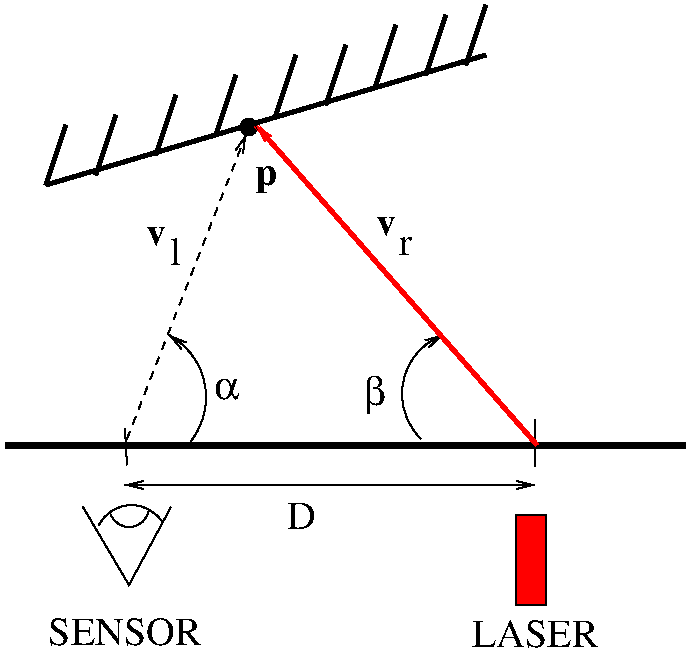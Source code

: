 #FIG 3.2
Landscape
Center
Inches
Letter  
100.00
Single
-2
1200 2
5 1 0 1 0 -1 50 0 -1 4.000 0 1 1 0 4569.469 5642.242 4988 5970 5093 5550 4823 5175
	0 0 1.00 60.00 120.00
5 1 0 1 0 -1 50 0 -1 4.000 0 0 1 0 7042.768 5617.307 6713 5955 6578 5535 6878 5175
	0 0 1.00 60.00 120.00
6 4178 6449 4838 7050
5 1 0 1 0 -1 50 0 -1 4.000 0 0 0 0 4542.095 6724.000 4298 6600 4538 6450 4778 6585
5 1 0 1 0 -1 50 0 -1 4.000 0 1 0 0 4524.755 6467.000 4388 6525 4523 6615 4673 6480
2 1 0 1 0 -1 50 0 -1 4.000 0 0 -1 0 0 3
	 4178 6465 4523 7050 4838 6465
-6
6 6375 4275 6675 4575
4 1 0 50 0 2 20 0.0000 4 135 135 6450 4425 v\001
4 1 0 50 0 -1 20 0.0000 4 135 105 6600 4575 r\001
-6
6 4650 4350 4950 4650
4 1 0 50 0 2 20 0.0000 4 135 135 4725 4500 v\001
4 1 0 50 0 -1 20 0.0000 4 195 75 4875 4650 l\001
-6
1 3 0 4 0 -1 50 0 20 10.000 1 0.0000 5423 3615 43 43 5423 3615 5438 3655
2 1 0 4 0 -1 50 0 -1 10.000 0 0 -1 0 0 2
	 3600 6000 8700 6000
2 1 0 1 0 -1 50 0 -1 4.000 0 0 -1 0 0 2
	 4493 5880 4508 6150
2 1 0 1 0 -1 50 0 -1 4.000 0 0 -1 0 0 2
	 7568 5805 7568 6165
2 1 1 1 0 -1 50 0 -1 4.000 0 0 -1 1 0 2
	0 0 1.00 60.00 120.00
	 4508 5955 5400 3675
2 1 0 1 0 -1 50 0 -1 4.000 0 0 -1 1 1 2
	0 0 1.00 60.00 120.00
	0 0 1.00 60.00 120.00
	 4493 6300 7568 6300
2 2 0 1 0 4 50 -1 20 0.000 0 0 -1 0 0 5
	 7425 6525 7650 6525 7650 7200 7425 7200 7425 6525
2 1 0 3 4 -1 50 0 -1 0.000 0 0 -1 1 0 2
	0 0 1.00 60.00 120.00
	 7583 6000 5475 3600
2 1 0 3 0 4 50 -1 -1 0.000 0 0 -1 0 0 2
	 3900 4050 7200 3075
2 1 0 3 0 4 50 -1 -1 0.000 0 0 -1 0 0 2
	 4050 3600 3900 4050
2 1 0 3 0 4 50 -1 -1 0.000 0 0 -1 0 0 2
	 4425 3525 4275 3975
2 1 0 3 0 4 50 -1 -1 0.000 0 0 -1 0 0 2
	 4875 3375 4725 3825
2 1 0 3 0 4 50 -1 -1 0.000 0 0 -1 0 0 2
	 6900 2775 6750 3225
2 1 0 3 0 4 50 -1 -1 0.000 0 0 -1 0 0 2
	 7200 2700 7050 3150
2 1 0 3 0 4 50 -1 -1 0.000 0 0 -1 0 0 2
	 5325 3225 5175 3675
2 1 0 3 0 4 50 -1 -1 0.000 0 0 -1 0 0 2
	 5775 3075 5625 3525
2 1 0 3 0 4 50 -1 -1 0.000 0 0 -1 0 0 2
	 6150 3000 6000 3450
2 1 0 3 0 4 50 -1 -1 0.000 0 0 -1 0 0 2
	 6525 2850 6375 3300
4 1 0 50 0 0 20 0.0000 4 195 210 5813 6630 D\001
4 1 0 50 0 32 20 0.0000 4 135 180 5258 5655 a\001
4 1 0 50 0 32 20 0.0000 4 270 150 6368 5700 b\001
4 1 0 50 0 -1 20 0.0000 4 195 930 7568 7515 LASER\001
4 1 0 50 0 -1 20 0.0000 4 195 1125 4493 7500 SENSOR\001
4 1 0 50 0 2 20 0.0000 4 195 150 5550 4050 p\001
